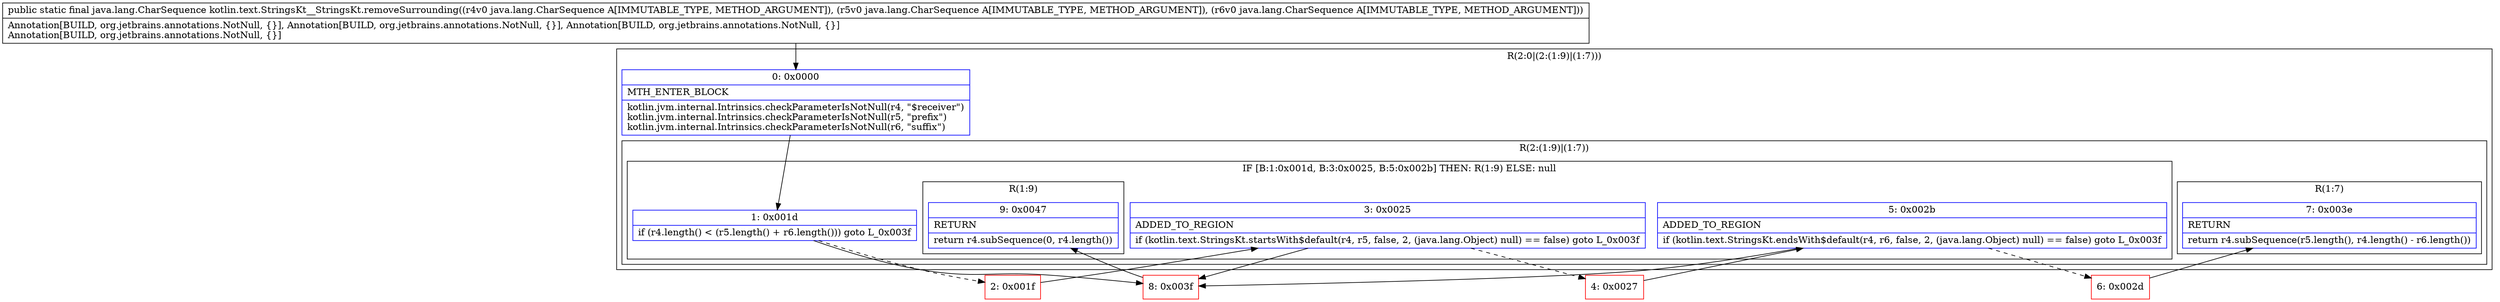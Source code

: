 digraph "CFG forkotlin.text.StringsKt__StringsKt.removeSurrounding(Ljava\/lang\/CharSequence;Ljava\/lang\/CharSequence;Ljava\/lang\/CharSequence;)Ljava\/lang\/CharSequence;" {
subgraph cluster_Region_373242114 {
label = "R(2:0|(2:(1:9)|(1:7)))";
node [shape=record,color=blue];
Node_0 [shape=record,label="{0\:\ 0x0000|MTH_ENTER_BLOCK\l|kotlin.jvm.internal.Intrinsics.checkParameterIsNotNull(r4, \"$receiver\")\lkotlin.jvm.internal.Intrinsics.checkParameterIsNotNull(r5, \"prefix\")\lkotlin.jvm.internal.Intrinsics.checkParameterIsNotNull(r6, \"suffix\")\l}"];
subgraph cluster_Region_672650376 {
label = "R(2:(1:9)|(1:7))";
node [shape=record,color=blue];
subgraph cluster_IfRegion_1671462009 {
label = "IF [B:1:0x001d, B:3:0x0025, B:5:0x002b] THEN: R(1:9) ELSE: null";
node [shape=record,color=blue];
Node_1 [shape=record,label="{1\:\ 0x001d|if (r4.length() \< (r5.length() + r6.length())) goto L_0x003f\l}"];
Node_3 [shape=record,label="{3\:\ 0x0025|ADDED_TO_REGION\l|if (kotlin.text.StringsKt.startsWith$default(r4, r5, false, 2, (java.lang.Object) null) == false) goto L_0x003f\l}"];
Node_5 [shape=record,label="{5\:\ 0x002b|ADDED_TO_REGION\l|if (kotlin.text.StringsKt.endsWith$default(r4, r6, false, 2, (java.lang.Object) null) == false) goto L_0x003f\l}"];
subgraph cluster_Region_877866438 {
label = "R(1:9)";
node [shape=record,color=blue];
Node_9 [shape=record,label="{9\:\ 0x0047|RETURN\l|return r4.subSequence(0, r4.length())\l}"];
}
}
subgraph cluster_Region_1540089191 {
label = "R(1:7)";
node [shape=record,color=blue];
Node_7 [shape=record,label="{7\:\ 0x003e|RETURN\l|return r4.subSequence(r5.length(), r4.length() \- r6.length())\l}"];
}
}
}
Node_2 [shape=record,color=red,label="{2\:\ 0x001f}"];
Node_4 [shape=record,color=red,label="{4\:\ 0x0027}"];
Node_6 [shape=record,color=red,label="{6\:\ 0x002d}"];
Node_8 [shape=record,color=red,label="{8\:\ 0x003f}"];
MethodNode[shape=record,label="{public static final java.lang.CharSequence kotlin.text.StringsKt__StringsKt.removeSurrounding((r4v0 java.lang.CharSequence A[IMMUTABLE_TYPE, METHOD_ARGUMENT]), (r5v0 java.lang.CharSequence A[IMMUTABLE_TYPE, METHOD_ARGUMENT]), (r6v0 java.lang.CharSequence A[IMMUTABLE_TYPE, METHOD_ARGUMENT]))  | Annotation[BUILD, org.jetbrains.annotations.NotNull, \{\}], Annotation[BUILD, org.jetbrains.annotations.NotNull, \{\}], Annotation[BUILD, org.jetbrains.annotations.NotNull, \{\}]\lAnnotation[BUILD, org.jetbrains.annotations.NotNull, \{\}]\l}"];
MethodNode -> Node_0;
Node_0 -> Node_1;
Node_1 -> Node_2[style=dashed];
Node_1 -> Node_8;
Node_3 -> Node_4[style=dashed];
Node_3 -> Node_8;
Node_5 -> Node_6[style=dashed];
Node_5 -> Node_8;
Node_2 -> Node_3;
Node_4 -> Node_5;
Node_6 -> Node_7;
Node_8 -> Node_9;
}

